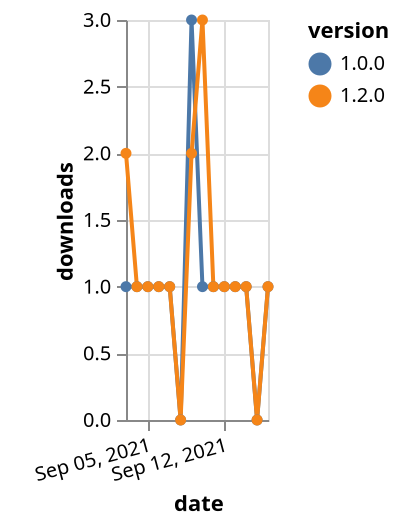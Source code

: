 {"$schema": "https://vega.github.io/schema/vega-lite/v5.json", "description": "A simple bar chart with embedded data.", "data": {"values": [{"date": "2021-09-03", "total": 189, "delta": 1, "version": "1.0.0"}, {"date": "2021-09-04", "total": 190, "delta": 1, "version": "1.0.0"}, {"date": "2021-09-05", "total": 191, "delta": 1, "version": "1.0.0"}, {"date": "2021-09-06", "total": 192, "delta": 1, "version": "1.0.0"}, {"date": "2021-09-07", "total": 193, "delta": 1, "version": "1.0.0"}, {"date": "2021-09-08", "total": 193, "delta": 0, "version": "1.0.0"}, {"date": "2021-09-09", "total": 196, "delta": 3, "version": "1.0.0"}, {"date": "2021-09-10", "total": 197, "delta": 1, "version": "1.0.0"}, {"date": "2021-09-11", "total": 198, "delta": 1, "version": "1.0.0"}, {"date": "2021-09-12", "total": 199, "delta": 1, "version": "1.0.0"}, {"date": "2021-09-13", "total": 200, "delta": 1, "version": "1.0.0"}, {"date": "2021-09-14", "total": 201, "delta": 1, "version": "1.0.0"}, {"date": "2021-09-15", "total": 201, "delta": 0, "version": "1.0.0"}, {"date": "2021-09-16", "total": 202, "delta": 1, "version": "1.0.0"}, {"date": "2021-09-03", "total": 128, "delta": 2, "version": "1.2.0"}, {"date": "2021-09-04", "total": 129, "delta": 1, "version": "1.2.0"}, {"date": "2021-09-05", "total": 130, "delta": 1, "version": "1.2.0"}, {"date": "2021-09-06", "total": 131, "delta": 1, "version": "1.2.0"}, {"date": "2021-09-07", "total": 132, "delta": 1, "version": "1.2.0"}, {"date": "2021-09-08", "total": 132, "delta": 0, "version": "1.2.0"}, {"date": "2021-09-09", "total": 134, "delta": 2, "version": "1.2.0"}, {"date": "2021-09-10", "total": 137, "delta": 3, "version": "1.2.0"}, {"date": "2021-09-11", "total": 138, "delta": 1, "version": "1.2.0"}, {"date": "2021-09-12", "total": 139, "delta": 1, "version": "1.2.0"}, {"date": "2021-09-13", "total": 140, "delta": 1, "version": "1.2.0"}, {"date": "2021-09-14", "total": 141, "delta": 1, "version": "1.2.0"}, {"date": "2021-09-15", "total": 141, "delta": 0, "version": "1.2.0"}, {"date": "2021-09-16", "total": 142, "delta": 1, "version": "1.2.0"}]}, "width": "container", "mark": {"type": "line", "point": {"filled": true}}, "encoding": {"x": {"field": "date", "type": "temporal", "timeUnit": "yearmonthdate", "title": "date", "axis": {"labelAngle": -15}}, "y": {"field": "delta", "type": "quantitative", "title": "downloads"}, "color": {"field": "version", "type": "nominal"}, "tooltip": {"field": "delta"}}}